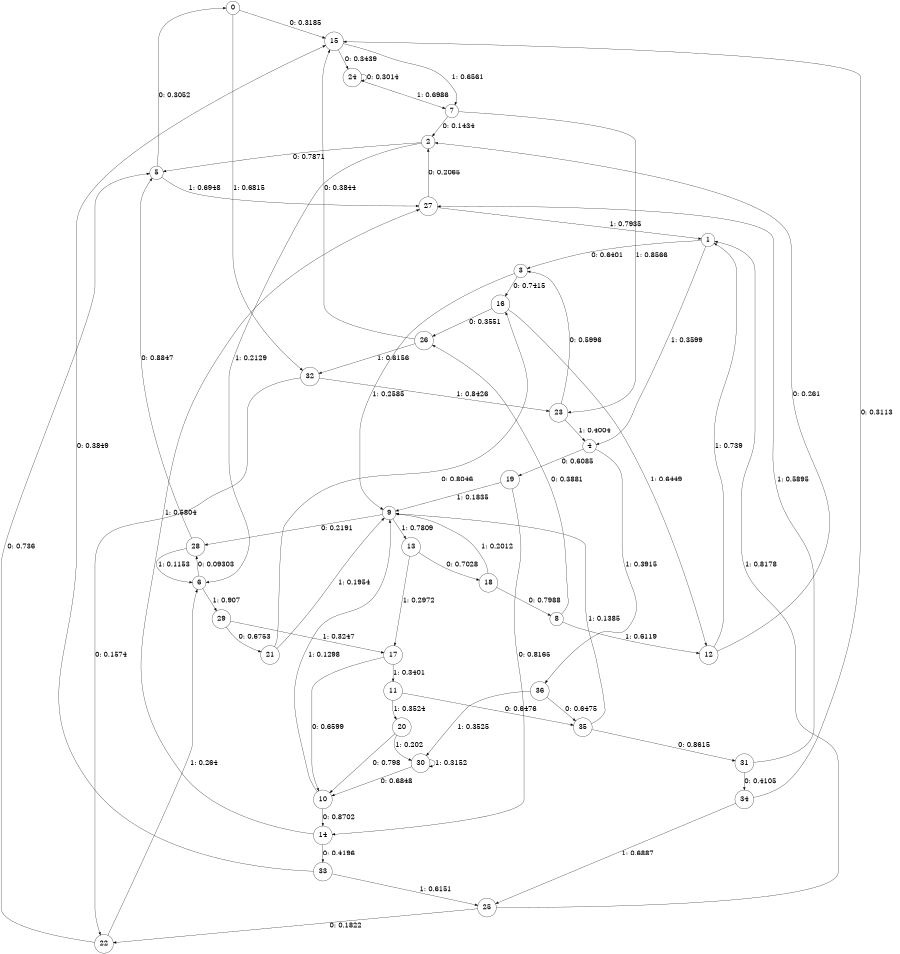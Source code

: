 digraph "ch42concat_phase3_L9" {
size = "6,8.5";
ratio = "fill";
node [shape = circle];
node [fontsize = 24];
edge [fontsize = 24];
0 -> 15 [label = "0: 0.3185   "];
0 -> 32 [label = "1: 0.6815   "];
1 -> 3 [label = "0: 0.6401   "];
1 -> 4 [label = "1: 0.3599   "];
2 -> 5 [label = "0: 0.7871   "];
2 -> 6 [label = "1: 0.2129   "];
3 -> 16 [label = "0: 0.7415   "];
3 -> 9 [label = "1: 0.2585   "];
4 -> 19 [label = "0: 0.6085   "];
4 -> 36 [label = "1: 0.3915   "];
5 -> 0 [label = "0: 0.3052   "];
5 -> 27 [label = "1: 0.6948   "];
6 -> 28 [label = "0: 0.09303  "];
6 -> 29 [label = "1: 0.907    "];
7 -> 2 [label = "0: 0.1434   "];
7 -> 23 [label = "1: 0.8566   "];
8 -> 26 [label = "0: 0.3881   "];
8 -> 12 [label = "1: 0.6119   "];
9 -> 28 [label = "0: 0.2191   "];
9 -> 13 [label = "1: 0.7809   "];
10 -> 14 [label = "0: 0.8702   "];
10 -> 9 [label = "1: 0.1298   "];
11 -> 35 [label = "0: 0.6476   "];
11 -> 20 [label = "1: 0.3524   "];
12 -> 2 [label = "0: 0.261    "];
12 -> 1 [label = "1: 0.739    "];
13 -> 18 [label = "0: 0.7028   "];
13 -> 17 [label = "1: 0.2972   "];
14 -> 33 [label = "0: 0.4196   "];
14 -> 27 [label = "1: 0.5804   "];
15 -> 24 [label = "0: 0.3439   "];
15 -> 7 [label = "1: 0.6561   "];
16 -> 26 [label = "0: 0.3551   "];
16 -> 12 [label = "1: 0.6449   "];
17 -> 10 [label = "0: 0.6599   "];
17 -> 11 [label = "1: 0.3401   "];
18 -> 8 [label = "0: 0.7988   "];
18 -> 9 [label = "1: 0.2012   "];
19 -> 14 [label = "0: 0.8165   "];
19 -> 9 [label = "1: 0.1835   "];
20 -> 10 [label = "0: 0.798    "];
20 -> 30 [label = "1: 0.202    "];
21 -> 16 [label = "0: 0.8046   "];
21 -> 9 [label = "1: 0.1954   "];
22 -> 5 [label = "0: 0.736    "];
22 -> 6 [label = "1: 0.264    "];
23 -> 3 [label = "0: 0.5996   "];
23 -> 4 [label = "1: 0.4004   "];
24 -> 24 [label = "0: 0.3014   "];
24 -> 7 [label = "1: 0.6986   "];
25 -> 22 [label = "0: 0.1822   "];
25 -> 1 [label = "1: 0.8178   "];
26 -> 15 [label = "0: 0.3844   "];
26 -> 32 [label = "1: 0.6156   "];
27 -> 2 [label = "0: 0.2065   "];
27 -> 1 [label = "1: 0.7935   "];
28 -> 5 [label = "0: 0.8847   "];
28 -> 6 [label = "1: 0.1153   "];
29 -> 21 [label = "0: 0.6753   "];
29 -> 17 [label = "1: 0.3247   "];
30 -> 10 [label = "0: 0.6848   "];
30 -> 30 [label = "1: 0.3152   "];
31 -> 34 [label = "0: 0.4105   "];
31 -> 27 [label = "1: 0.5895   "];
32 -> 22 [label = "0: 0.1574   "];
32 -> 23 [label = "1: 0.8426   "];
33 -> 15 [label = "0: 0.3849   "];
33 -> 25 [label = "1: 0.6151   "];
34 -> 15 [label = "0: 0.3113   "];
34 -> 25 [label = "1: 0.6887   "];
35 -> 31 [label = "0: 0.8615   "];
35 -> 9 [label = "1: 0.1385   "];
36 -> 35 [label = "0: 0.6475   "];
36 -> 30 [label = "1: 0.3525   "];
}